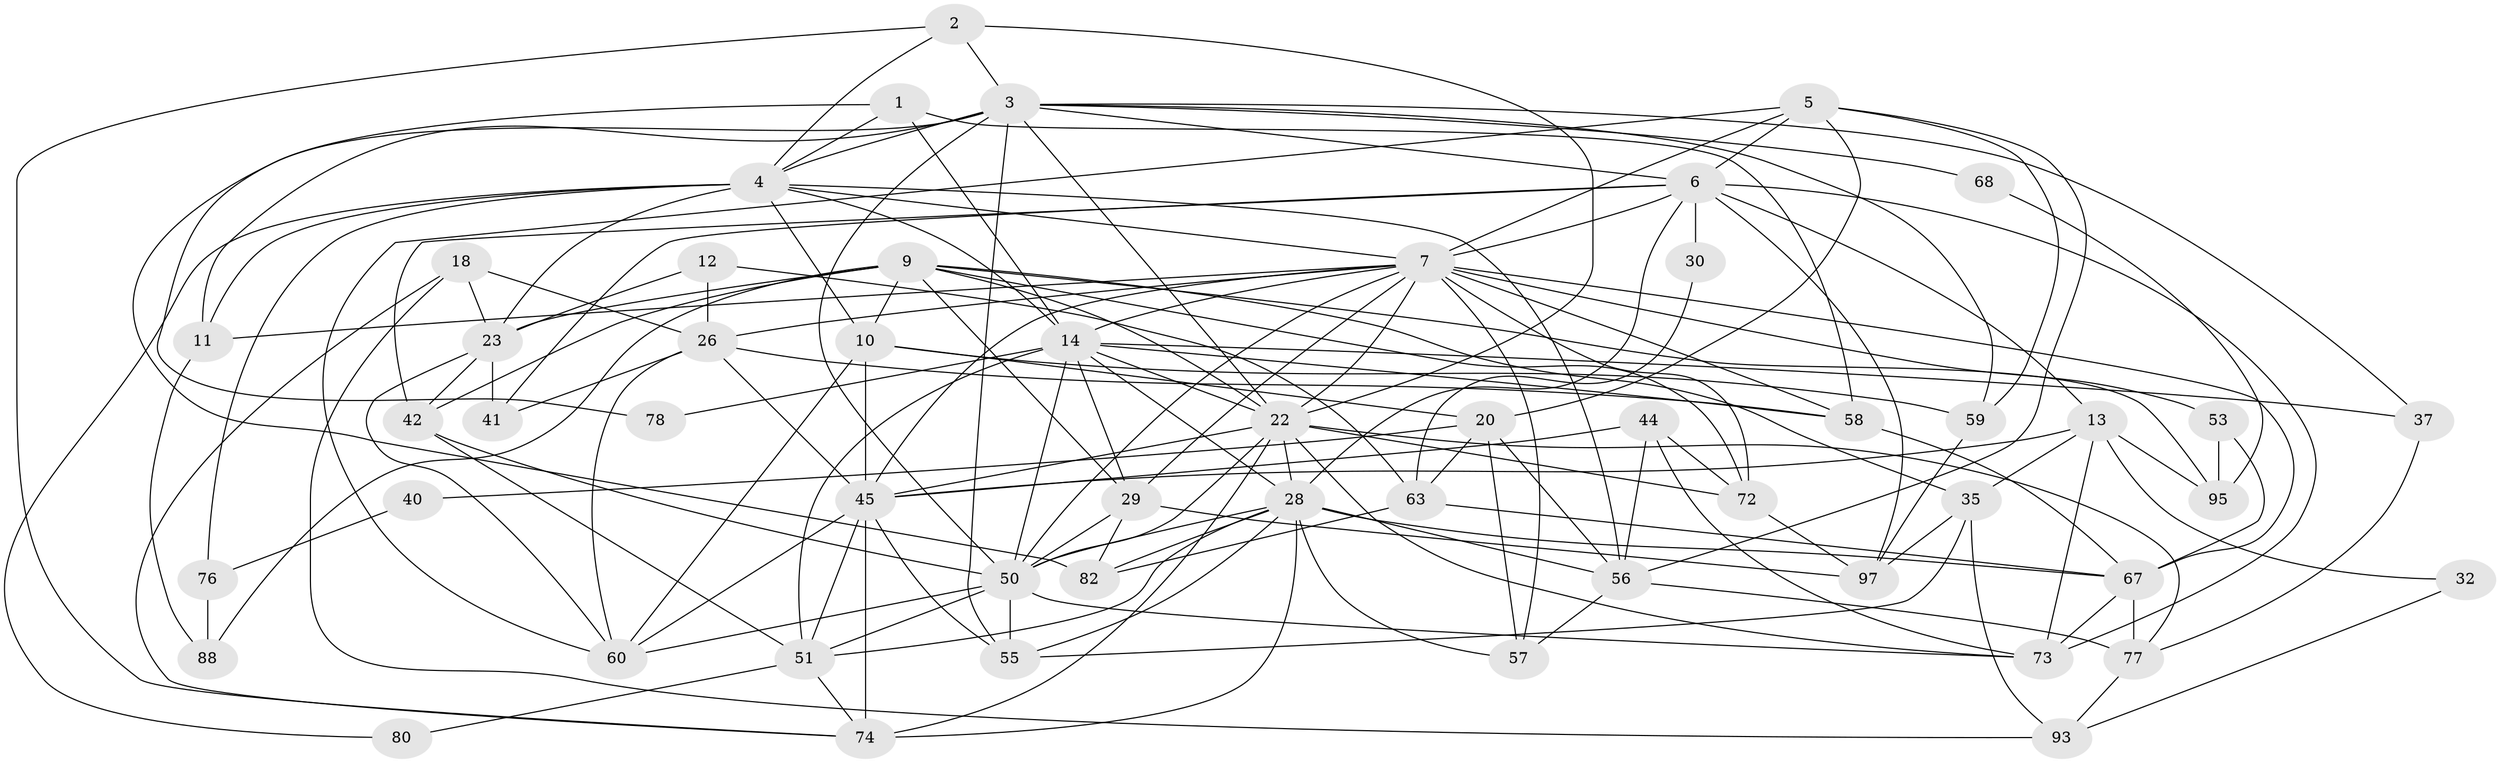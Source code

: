 // original degree distribution, {3: 0.27102803738317754, 6: 0.08411214953271028, 4: 0.29906542056074764, 8: 0.009345794392523364, 5: 0.16822429906542055, 2: 0.12149532710280374, 7: 0.04672897196261682}
// Generated by graph-tools (version 1.1) at 2025/14/03/09/25 04:14:57]
// undirected, 53 vertices, 152 edges
graph export_dot {
graph [start="1"]
  node [color=gray90,style=filled];
  1 [super="+25"];
  2 [super="+27"];
  3 [super="+62+8+34"];
  4 [super="+21+103"];
  5 [super="+65"];
  6 [super="+46+19"];
  7 [super="+47+15+81"];
  9 [super="+16+100"];
  10 [super="+33"];
  11 [super="+54"];
  12 [super="+86"];
  13;
  14 [super="+43+94"];
  18 [super="+90"];
  20 [super="+64"];
  22 [super="+31"];
  23 [super="+39"];
  26 [super="+70"];
  28 [super="+38"];
  29;
  30;
  32;
  35;
  37;
  40;
  41;
  42;
  44;
  45 [super="+48"];
  50 [super="+96"];
  51 [super="+61"];
  53 [super="+69"];
  55 [super="+83"];
  56;
  57;
  58;
  59;
  60 [super="+102"];
  63;
  67 [super="+71"];
  68;
  72;
  73 [super="+75"];
  74 [super="+91"];
  76;
  77 [super="+89"];
  78;
  80;
  82;
  88;
  93;
  95;
  97;
  1 -- 78;
  1 -- 14;
  1 -- 58;
  1 -- 4;
  2 -- 74;
  2 -- 3;
  2 -- 4;
  2 -- 22;
  3 -- 59;
  3 -- 50;
  3 -- 6;
  3 -- 82;
  3 -- 68;
  3 -- 11;
  3 -- 4;
  3 -- 37;
  3 -- 22;
  3 -- 55;
  4 -- 56;
  4 -- 80;
  4 -- 11;
  4 -- 7;
  4 -- 23;
  4 -- 76;
  4 -- 10;
  4 -- 14;
  5 -- 56;
  5 -- 20;
  5 -- 6;
  5 -- 7;
  5 -- 59;
  5 -- 60;
  6 -- 73;
  6 -- 42;
  6 -- 41;
  6 -- 13;
  6 -- 97;
  6 -- 28;
  6 -- 30;
  6 -- 7;
  7 -- 58 [weight=2];
  7 -- 29;
  7 -- 53;
  7 -- 14;
  7 -- 72;
  7 -- 11;
  7 -- 45;
  7 -- 50;
  7 -- 22;
  7 -- 57;
  7 -- 26;
  7 -- 67 [weight=2];
  9 -- 72;
  9 -- 22 [weight=2];
  9 -- 35;
  9 -- 88;
  9 -- 29;
  9 -- 95;
  9 -- 42;
  9 -- 23;
  9 -- 10;
  10 -- 45;
  10 -- 20 [weight=2];
  10 -- 59;
  10 -- 60;
  11 -- 88;
  12 -- 63;
  12 -- 23;
  12 -- 26;
  13 -- 35;
  13 -- 32;
  13 -- 45;
  13 -- 95;
  13 -- 73;
  14 -- 51;
  14 -- 37;
  14 -- 58;
  14 -- 28;
  14 -- 50;
  14 -- 22;
  14 -- 29;
  14 -- 78;
  18 -- 23;
  18 -- 93;
  18 -- 74;
  18 -- 26;
  20 -- 40;
  20 -- 56;
  20 -- 57;
  20 -- 63;
  22 -- 50;
  22 -- 45 [weight=2];
  22 -- 72;
  22 -- 73;
  22 -- 74;
  22 -- 77;
  22 -- 28;
  23 -- 41;
  23 -- 42;
  23 -- 60;
  26 -- 41;
  26 -- 58;
  26 -- 60;
  26 -- 45;
  28 -- 57;
  28 -- 50 [weight=2];
  28 -- 67;
  28 -- 82;
  28 -- 55;
  28 -- 56;
  28 -- 51;
  28 -- 74;
  29 -- 97;
  29 -- 82;
  29 -- 50;
  30 -- 63;
  32 -- 93;
  35 -- 97;
  35 -- 55;
  35 -- 93;
  37 -- 77;
  40 -- 76;
  42 -- 51;
  42 -- 50;
  44 -- 45;
  44 -- 56;
  44 -- 72;
  44 -- 73;
  45 -- 74 [weight=2];
  45 -- 51;
  45 -- 55;
  45 -- 60;
  50 -- 73;
  50 -- 60;
  50 -- 51;
  50 -- 55;
  51 -- 80;
  51 -- 74;
  53 -- 67;
  53 -- 95;
  56 -- 57;
  56 -- 77;
  58 -- 67;
  59 -- 97;
  63 -- 82;
  63 -- 67;
  67 -- 77;
  67 -- 73;
  68 -- 95;
  72 -- 97;
  76 -- 88;
  77 -- 93;
}
